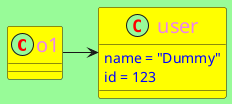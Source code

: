 {
  "sha1": "3t67gdldawugackubcf6c7igoh8xug3",
  "insertion": {
    "when": "2024-05-30T20:48:20.350Z",
    "url": "https://forum.plantuml.net/14563/style-object-allow-style-on-object-diagram",
    "user": "plantuml@gmail.com"
  }
}
@startuml
<style>
root {
  FontColor Red
  BackgroundColor palegreen
}
classDiagram {
  class {
	  FontColor blue
	  BackgroundColor yellow
	  
	  header {
	  	FontSize 20
	  	FontColor violet
	  }
  }
}
</style>

class o1
class user {
  name = "Dummy"
  id = 123
}

o1  -> user

@enduml
